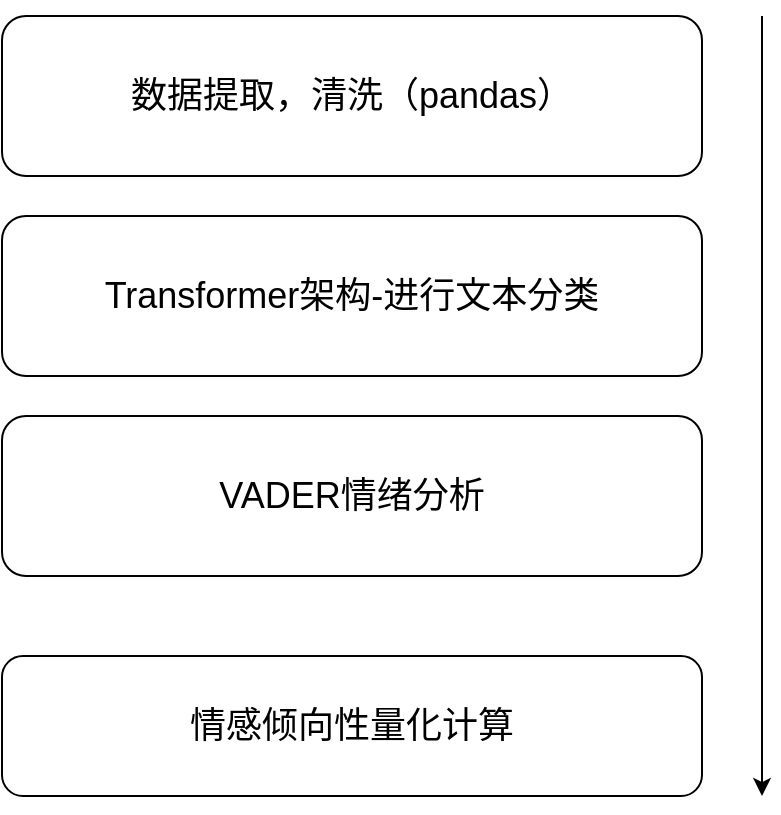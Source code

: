 <mxfile version="22.0.8" type="github">
  <diagram id="C5RBs43oDa-KdzZeNtuy" name="Page-1">
    <mxGraphModel dx="1434" dy="782" grid="1" gridSize="10" guides="1" tooltips="1" connect="1" arrows="1" fold="1" page="1" pageScale="1" pageWidth="827" pageHeight="1169" math="0" shadow="0">
      <root>
        <mxCell id="WIyWlLk6GJQsqaUBKTNV-0" />
        <mxCell id="WIyWlLk6GJQsqaUBKTNV-1" parent="WIyWlLk6GJQsqaUBKTNV-0" />
        <mxCell id="WIyWlLk6GJQsqaUBKTNV-3" value="&lt;font style=&quot;font-size: 18px;&quot;&gt;数据提取，清洗（pandas）&lt;/font&gt;" style="rounded=1;whiteSpace=wrap;html=1;fontSize=12;glass=0;strokeWidth=1;shadow=0;" parent="WIyWlLk6GJQsqaUBKTNV-1" vertex="1">
          <mxGeometry x="110" y="130" width="350" height="80" as="geometry" />
        </mxCell>
        <mxCell id="47hGm3P0RqVMYRxLeZw0-0" value="&lt;font style=&quot;font-size: 18px;&quot;&gt;Transformer架构-进行文本分类&lt;/font&gt;" style="rounded=1;whiteSpace=wrap;html=1;fontSize=12;glass=0;strokeWidth=1;shadow=0;" parent="WIyWlLk6GJQsqaUBKTNV-1" vertex="1">
          <mxGeometry x="110" y="230" width="350" height="80" as="geometry" />
        </mxCell>
        <mxCell id="47hGm3P0RqVMYRxLeZw0-1" value="&lt;font style=&quot;font-size: 18px;&quot;&gt;VADER情绪分析&lt;/font&gt;" style="rounded=1;whiteSpace=wrap;html=1;fontSize=12;glass=0;strokeWidth=1;shadow=0;" parent="WIyWlLk6GJQsqaUBKTNV-1" vertex="1">
          <mxGeometry x="110" y="330" width="350" height="80" as="geometry" />
        </mxCell>
        <mxCell id="47hGm3P0RqVMYRxLeZw0-3" value="&lt;font style=&quot;font-size: 18px;&quot;&gt;情感倾向性量化计算&lt;/font&gt;" style="rounded=1;whiteSpace=wrap;html=1;fontSize=12;glass=0;strokeWidth=1;shadow=0;" parent="WIyWlLk6GJQsqaUBKTNV-1" vertex="1">
          <mxGeometry x="110" y="450" width="350" height="70" as="geometry" />
        </mxCell>
        <mxCell id="47hGm3P0RqVMYRxLeZw0-4" value="" style="endArrow=classic;html=1;rounded=0;" parent="WIyWlLk6GJQsqaUBKTNV-1" edge="1">
          <mxGeometry width="50" height="50" relative="1" as="geometry">
            <mxPoint x="490" y="130" as="sourcePoint" />
            <mxPoint x="490" y="520" as="targetPoint" />
          </mxGeometry>
        </mxCell>
      </root>
    </mxGraphModel>
  </diagram>
</mxfile>
